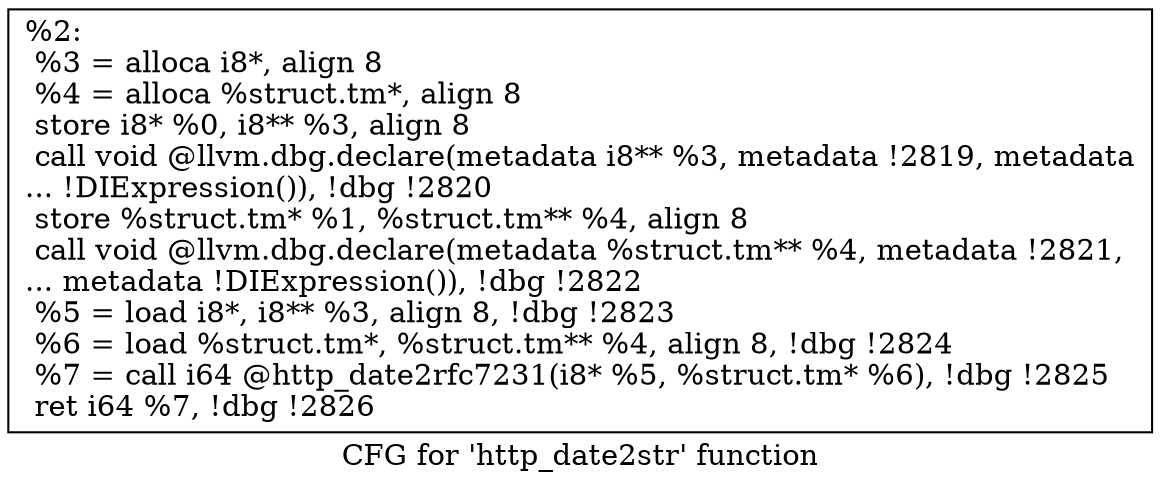 digraph "CFG for 'http_date2str' function" {
	label="CFG for 'http_date2str' function";

	Node0x5568522cdc30 [shape=record,label="{%2:\l  %3 = alloca i8*, align 8\l  %4 = alloca %struct.tm*, align 8\l  store i8* %0, i8** %3, align 8\l  call void @llvm.dbg.declare(metadata i8** %3, metadata !2819, metadata\l... !DIExpression()), !dbg !2820\l  store %struct.tm* %1, %struct.tm** %4, align 8\l  call void @llvm.dbg.declare(metadata %struct.tm** %4, metadata !2821,\l... metadata !DIExpression()), !dbg !2822\l  %5 = load i8*, i8** %3, align 8, !dbg !2823\l  %6 = load %struct.tm*, %struct.tm** %4, align 8, !dbg !2824\l  %7 = call i64 @http_date2rfc7231(i8* %5, %struct.tm* %6), !dbg !2825\l  ret i64 %7, !dbg !2826\l}"];
}
